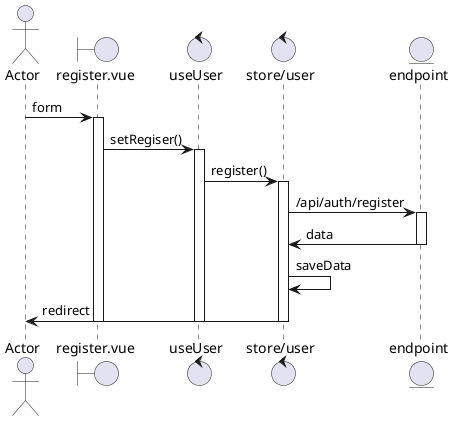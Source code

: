 @startuml register

actor "Actor"
boundary "register.vue"
control "useUser"
control "store/user"
entity "endpoint"

"Actor" ->  "register.vue" : form
activate register.vue
"register.vue" ->  "useUser" : setRegiser()
activate useUser
"useUser" -> "store/user" : register()
activate "store/user"
"store/user" -> "endpoint" : /api/auth/register
activate endpoint
"endpoint" -> "store/user" : data
deactivate endpoint
"store/user" -> "store/user" : saveData
"store/user" -> "Actor" : redirect
deactivate "store/user"
deactivate useUser
deactivate register.vue  

@enduml